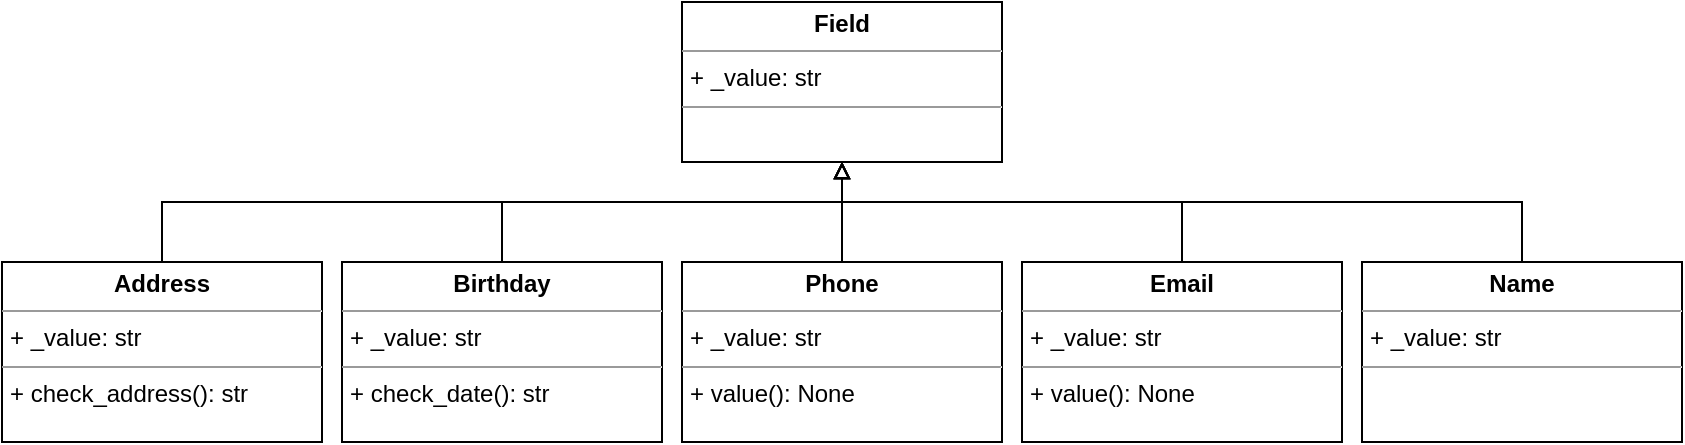 <mxfile version="20.6.0" type="github">
  <diagram id="R2lEEEUBdFMjLlhIrx00" name="Page-1">
    <mxGraphModel dx="1135" dy="833" grid="1" gridSize="10" guides="1" tooltips="1" connect="1" arrows="1" fold="1" page="1" pageScale="1" pageWidth="850" pageHeight="1100" math="0" shadow="0" extFonts="Permanent Marker^https://fonts.googleapis.com/css?family=Permanent+Marker">
      <root>
        <mxCell id="0" />
        <mxCell id="1" parent="0" />
        <mxCell id="ki_XVSSsE5IfiG-xtUwC-1" value="&lt;p style=&quot;margin:0px;margin-top:4px;text-align:center;&quot;&gt;&lt;b&gt;Field&lt;/b&gt;&lt;/p&gt;&lt;hr size=&quot;1&quot;&gt;&lt;p style=&quot;margin:0px;margin-left:4px;&quot;&gt;+ _value: str&lt;/p&gt;&lt;hr size=&quot;1&quot;&gt;&lt;p style=&quot;margin:0px;margin-left:4px;&quot;&gt;&lt;br&gt;&lt;/p&gt;" style="verticalAlign=top;align=left;overflow=fill;fontSize=12;fontFamily=Helvetica;html=1;" vertex="1" parent="1">
          <mxGeometry x="345" width="160" height="80" as="geometry" />
        </mxCell>
        <mxCell id="ki_XVSSsE5IfiG-xtUwC-9" value="" style="edgeStyle=orthogonalEdgeStyle;rounded=0;orthogonalLoop=1;jettySize=auto;html=1;entryX=0.5;entryY=1;entryDx=0;entryDy=0;endArrow=block;endFill=0;" edge="1" parent="1" source="ki_XVSSsE5IfiG-xtUwC-2" target="ki_XVSSsE5IfiG-xtUwC-1">
          <mxGeometry relative="1" as="geometry">
            <mxPoint x="85" y="50" as="targetPoint" />
            <Array as="points">
              <mxPoint x="85" y="100" />
              <mxPoint x="425" y="100" />
            </Array>
          </mxGeometry>
        </mxCell>
        <mxCell id="ki_XVSSsE5IfiG-xtUwC-2" value="&lt;p style=&quot;margin:0px;margin-top:4px;text-align:center;&quot;&gt;&lt;b&gt;Address&lt;/b&gt;&lt;/p&gt;&lt;hr size=&quot;1&quot;&gt;&lt;p style=&quot;margin:0px;margin-left:4px;&quot;&gt;+ _value: str&lt;/p&gt;&lt;hr size=&quot;1&quot;&gt;&lt;p style=&quot;margin:0px;margin-left:4px;&quot;&gt;+ check_address(): str&lt;/p&gt;" style="verticalAlign=top;align=left;overflow=fill;fontSize=12;fontFamily=Helvetica;html=1;" vertex="1" parent="1">
          <mxGeometry x="5" y="130" width="160" height="90" as="geometry" />
        </mxCell>
        <mxCell id="ki_XVSSsE5IfiG-xtUwC-3" value="&lt;p style=&quot;margin:0px;margin-top:4px;text-align:center;&quot;&gt;&lt;b&gt;Birthday&lt;/b&gt;&lt;br&gt;&lt;/p&gt;&lt;hr size=&quot;1&quot;&gt;&lt;p style=&quot;margin:0px;margin-left:4px;&quot;&gt;+ _value: str&lt;/p&gt;&lt;hr size=&quot;1&quot;&gt;&lt;p style=&quot;margin:0px;margin-left:4px;&quot;&gt;+ check_date(): str&lt;/p&gt;" style="verticalAlign=top;align=left;overflow=fill;fontSize=12;fontFamily=Helvetica;html=1;" vertex="1" parent="1">
          <mxGeometry x="175" y="130" width="160" height="90" as="geometry" />
        </mxCell>
        <mxCell id="ki_XVSSsE5IfiG-xtUwC-13" value="" style="edgeStyle=orthogonalEdgeStyle;rounded=0;orthogonalLoop=1;jettySize=auto;html=1;endArrow=block;endFill=0;" edge="1" parent="1" source="ki_XVSSsE5IfiG-xtUwC-4" target="ki_XVSSsE5IfiG-xtUwC-1">
          <mxGeometry relative="1" as="geometry" />
        </mxCell>
        <mxCell id="ki_XVSSsE5IfiG-xtUwC-4" value="&lt;p style=&quot;margin:0px;margin-top:4px;text-align:center;&quot;&gt;&lt;b&gt;Phone&lt;/b&gt;&lt;br&gt;&lt;/p&gt;&lt;hr size=&quot;1&quot;&gt;&lt;p style=&quot;margin:0px;margin-left:4px;&quot;&gt;+ _value: str&lt;/p&gt;&lt;hr size=&quot;1&quot;&gt;&lt;p style=&quot;margin:0px;margin-left:4px;&quot;&gt;+ value(): None&lt;/p&gt;" style="verticalAlign=top;align=left;overflow=fill;fontSize=12;fontFamily=Helvetica;html=1;" vertex="1" parent="1">
          <mxGeometry x="345" y="130" width="160" height="90" as="geometry" />
        </mxCell>
        <mxCell id="ki_XVSSsE5IfiG-xtUwC-14" style="edgeStyle=orthogonalEdgeStyle;rounded=0;orthogonalLoop=1;jettySize=auto;html=1;entryX=0.5;entryY=1;entryDx=0;entryDy=0;endArrow=block;endFill=0;" edge="1" parent="1" source="ki_XVSSsE5IfiG-xtUwC-5" target="ki_XVSSsE5IfiG-xtUwC-1">
          <mxGeometry relative="1" as="geometry">
            <Array as="points">
              <mxPoint x="595" y="100" />
              <mxPoint x="425" y="100" />
            </Array>
          </mxGeometry>
        </mxCell>
        <mxCell id="ki_XVSSsE5IfiG-xtUwC-5" value="&lt;p style=&quot;margin:0px;margin-top:4px;text-align:center;&quot;&gt;&lt;b&gt;Email&lt;/b&gt;&lt;br&gt;&lt;/p&gt;&lt;hr size=&quot;1&quot;&gt;&lt;p style=&quot;margin:0px;margin-left:4px;&quot;&gt;+ _value: str&lt;/p&gt;&lt;hr size=&quot;1&quot;&gt;&lt;p style=&quot;margin:0px;margin-left:4px;&quot;&gt;+ value(): None&lt;/p&gt;" style="verticalAlign=top;align=left;overflow=fill;fontSize=12;fontFamily=Helvetica;html=1;" vertex="1" parent="1">
          <mxGeometry x="515" y="130" width="160" height="90" as="geometry" />
        </mxCell>
        <mxCell id="ki_XVSSsE5IfiG-xtUwC-15" style="edgeStyle=orthogonalEdgeStyle;rounded=0;orthogonalLoop=1;jettySize=auto;html=1;exitX=0.5;exitY=0;exitDx=0;exitDy=0;entryX=0.5;entryY=1;entryDx=0;entryDy=0;endArrow=block;endFill=0;" edge="1" parent="1" source="ki_XVSSsE5IfiG-xtUwC-6" target="ki_XVSSsE5IfiG-xtUwC-1">
          <mxGeometry relative="1" as="geometry">
            <Array as="points">
              <mxPoint x="765" y="100" />
              <mxPoint x="425" y="100" />
            </Array>
          </mxGeometry>
        </mxCell>
        <mxCell id="ki_XVSSsE5IfiG-xtUwC-6" value="&lt;p style=&quot;margin:0px;margin-top:4px;text-align:center;&quot;&gt;&lt;b&gt;Name&lt;/b&gt;&lt;/p&gt;&lt;hr size=&quot;1&quot;&gt;&lt;p style=&quot;margin:0px;margin-left:4px;&quot;&gt;+ _value: str&lt;/p&gt;&lt;hr size=&quot;1&quot;&gt;&lt;p style=&quot;margin:0px;margin-left:4px;&quot;&gt;&lt;br&gt;&lt;/p&gt;" style="verticalAlign=top;align=left;overflow=fill;fontSize=12;fontFamily=Helvetica;html=1;" vertex="1" parent="1">
          <mxGeometry x="685" y="130" width="160" height="90" as="geometry" />
        </mxCell>
        <mxCell id="ki_XVSSsE5IfiG-xtUwC-10" value="" style="edgeStyle=orthogonalEdgeStyle;rounded=0;orthogonalLoop=1;jettySize=auto;html=1;entryX=0.5;entryY=1;entryDx=0;entryDy=0;endArrow=block;endFill=0;exitX=0.5;exitY=0;exitDx=0;exitDy=0;" edge="1" parent="1" source="ki_XVSSsE5IfiG-xtUwC-3" target="ki_XVSSsE5IfiG-xtUwC-1">
          <mxGeometry relative="1" as="geometry">
            <mxPoint x="355" y="50" as="targetPoint" />
            <mxPoint x="95" y="140" as="sourcePoint" />
            <Array as="points">
              <mxPoint x="255" y="100" />
              <mxPoint x="425" y="100" />
            </Array>
          </mxGeometry>
        </mxCell>
      </root>
    </mxGraphModel>
  </diagram>
</mxfile>
